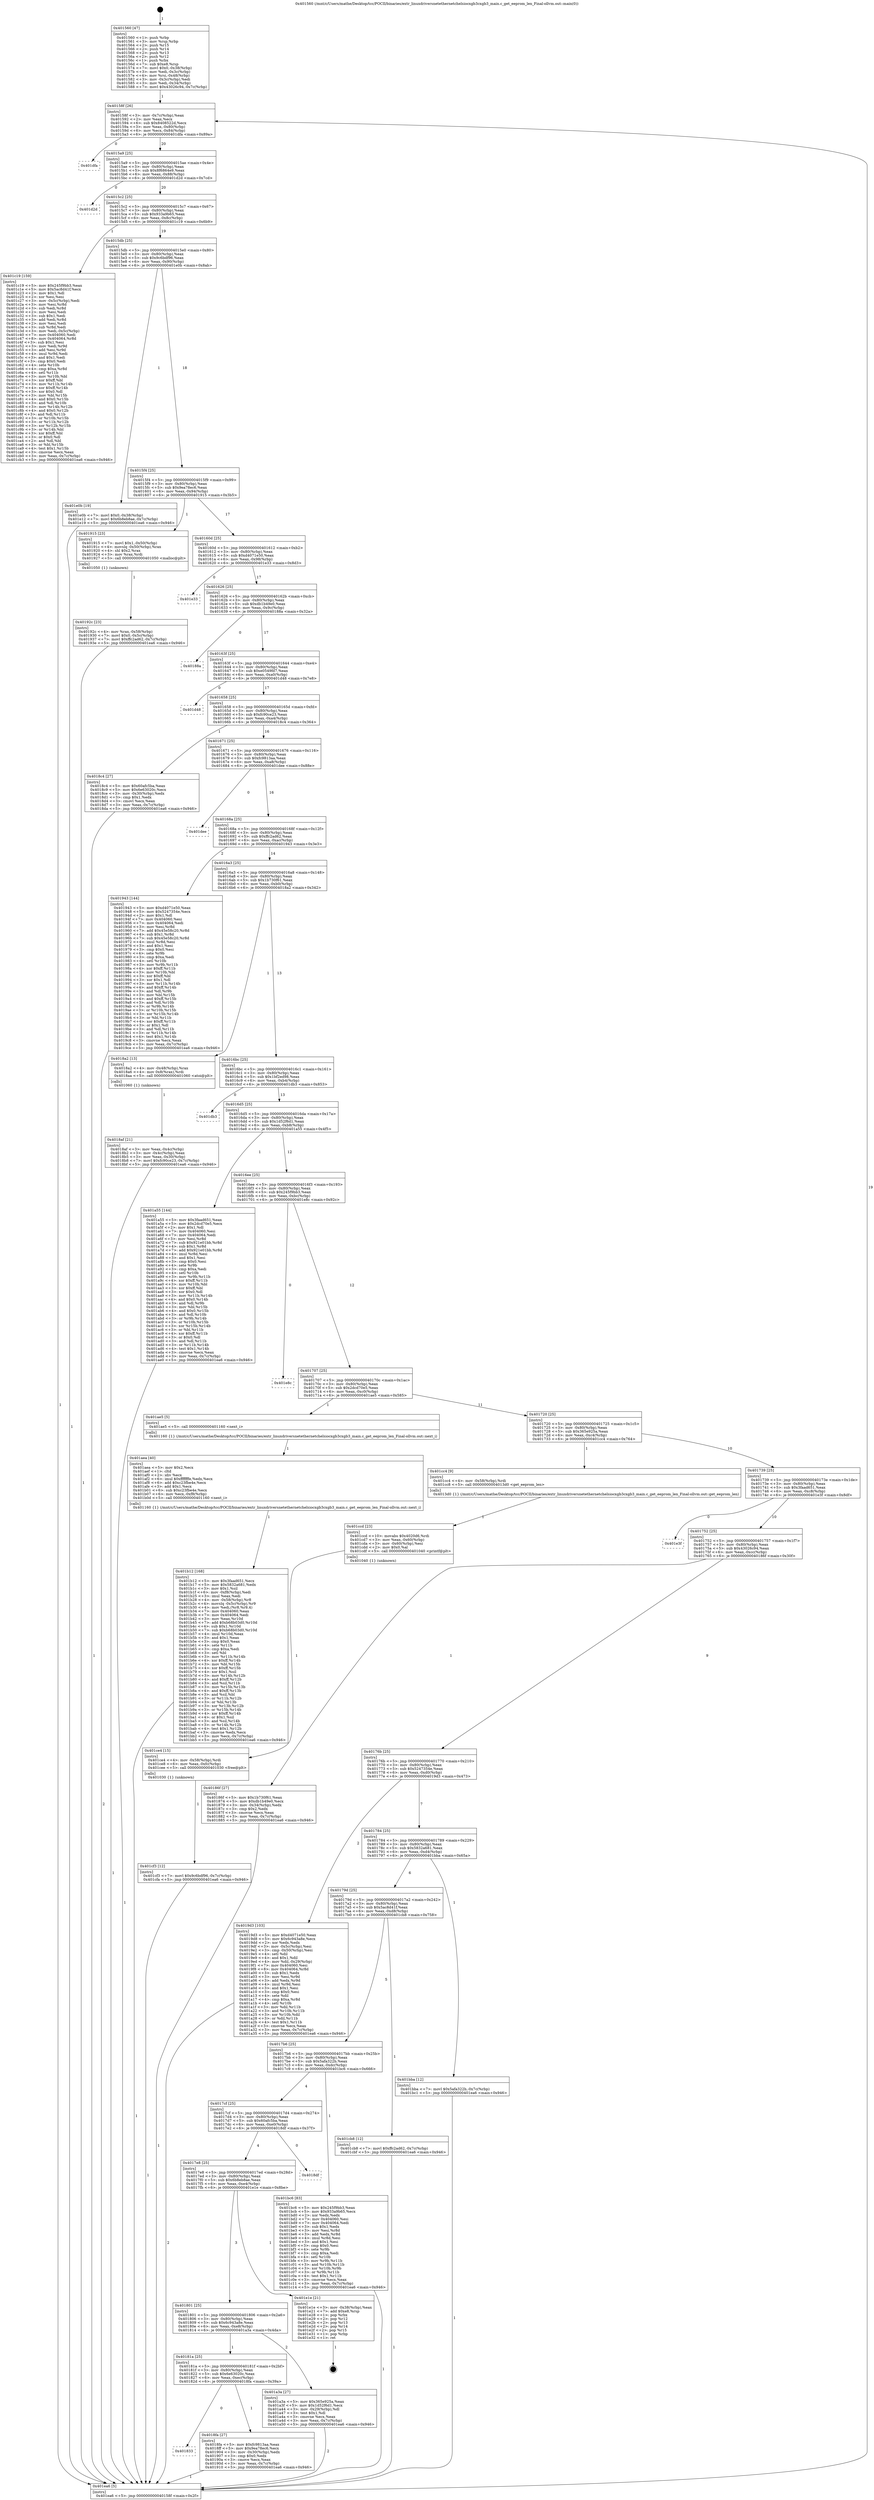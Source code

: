 digraph "0x401560" {
  label = "0x401560 (/mnt/c/Users/mathe/Desktop/tcc/POCII/binaries/extr_linuxdriversnetethernetchelsiocxgb3cxgb3_main.c_get_eeprom_len_Final-ollvm.out::main(0))"
  labelloc = "t"
  node[shape=record]

  Entry [label="",width=0.3,height=0.3,shape=circle,fillcolor=black,style=filled]
  "0x40158f" [label="{
     0x40158f [26]\l
     | [instrs]\l
     &nbsp;&nbsp;0x40158f \<+3\>: mov -0x7c(%rbp),%eax\l
     &nbsp;&nbsp;0x401592 \<+2\>: mov %eax,%ecx\l
     &nbsp;&nbsp;0x401594 \<+6\>: sub $0x8408522d,%ecx\l
     &nbsp;&nbsp;0x40159a \<+3\>: mov %eax,-0x80(%rbp)\l
     &nbsp;&nbsp;0x40159d \<+6\>: mov %ecx,-0x84(%rbp)\l
     &nbsp;&nbsp;0x4015a3 \<+6\>: je 0000000000401dfa \<main+0x89a\>\l
  }"]
  "0x401dfa" [label="{
     0x401dfa\l
  }", style=dashed]
  "0x4015a9" [label="{
     0x4015a9 [25]\l
     | [instrs]\l
     &nbsp;&nbsp;0x4015a9 \<+5\>: jmp 00000000004015ae \<main+0x4e\>\l
     &nbsp;&nbsp;0x4015ae \<+3\>: mov -0x80(%rbp),%eax\l
     &nbsp;&nbsp;0x4015b1 \<+5\>: sub $0x8f6864e9,%eax\l
     &nbsp;&nbsp;0x4015b6 \<+6\>: mov %eax,-0x88(%rbp)\l
     &nbsp;&nbsp;0x4015bc \<+6\>: je 0000000000401d2d \<main+0x7cd\>\l
  }"]
  Exit [label="",width=0.3,height=0.3,shape=circle,fillcolor=black,style=filled,peripheries=2]
  "0x401d2d" [label="{
     0x401d2d\l
  }", style=dashed]
  "0x4015c2" [label="{
     0x4015c2 [25]\l
     | [instrs]\l
     &nbsp;&nbsp;0x4015c2 \<+5\>: jmp 00000000004015c7 \<main+0x67\>\l
     &nbsp;&nbsp;0x4015c7 \<+3\>: mov -0x80(%rbp),%eax\l
     &nbsp;&nbsp;0x4015ca \<+5\>: sub $0x933a9b65,%eax\l
     &nbsp;&nbsp;0x4015cf \<+6\>: mov %eax,-0x8c(%rbp)\l
     &nbsp;&nbsp;0x4015d5 \<+6\>: je 0000000000401c19 \<main+0x6b9\>\l
  }"]
  "0x401cf3" [label="{
     0x401cf3 [12]\l
     | [instrs]\l
     &nbsp;&nbsp;0x401cf3 \<+7\>: movl $0x9c6bdf96,-0x7c(%rbp)\l
     &nbsp;&nbsp;0x401cfa \<+5\>: jmp 0000000000401ea6 \<main+0x946\>\l
  }"]
  "0x401c19" [label="{
     0x401c19 [159]\l
     | [instrs]\l
     &nbsp;&nbsp;0x401c19 \<+5\>: mov $0x245f9bb3,%eax\l
     &nbsp;&nbsp;0x401c1e \<+5\>: mov $0x5ac8d41f,%ecx\l
     &nbsp;&nbsp;0x401c23 \<+2\>: mov $0x1,%dl\l
     &nbsp;&nbsp;0x401c25 \<+2\>: xor %esi,%esi\l
     &nbsp;&nbsp;0x401c27 \<+3\>: mov -0x5c(%rbp),%edi\l
     &nbsp;&nbsp;0x401c2a \<+3\>: mov %esi,%r8d\l
     &nbsp;&nbsp;0x401c2d \<+3\>: sub %edi,%r8d\l
     &nbsp;&nbsp;0x401c30 \<+2\>: mov %esi,%edi\l
     &nbsp;&nbsp;0x401c32 \<+3\>: sub $0x1,%edi\l
     &nbsp;&nbsp;0x401c35 \<+3\>: add %edi,%r8d\l
     &nbsp;&nbsp;0x401c38 \<+2\>: mov %esi,%edi\l
     &nbsp;&nbsp;0x401c3a \<+3\>: sub %r8d,%edi\l
     &nbsp;&nbsp;0x401c3d \<+3\>: mov %edi,-0x5c(%rbp)\l
     &nbsp;&nbsp;0x401c40 \<+7\>: mov 0x404060,%edi\l
     &nbsp;&nbsp;0x401c47 \<+8\>: mov 0x404064,%r8d\l
     &nbsp;&nbsp;0x401c4f \<+3\>: sub $0x1,%esi\l
     &nbsp;&nbsp;0x401c52 \<+3\>: mov %edi,%r9d\l
     &nbsp;&nbsp;0x401c55 \<+3\>: add %esi,%r9d\l
     &nbsp;&nbsp;0x401c58 \<+4\>: imul %r9d,%edi\l
     &nbsp;&nbsp;0x401c5c \<+3\>: and $0x1,%edi\l
     &nbsp;&nbsp;0x401c5f \<+3\>: cmp $0x0,%edi\l
     &nbsp;&nbsp;0x401c62 \<+4\>: sete %r10b\l
     &nbsp;&nbsp;0x401c66 \<+4\>: cmp $0xa,%r8d\l
     &nbsp;&nbsp;0x401c6a \<+4\>: setl %r11b\l
     &nbsp;&nbsp;0x401c6e \<+3\>: mov %r10b,%bl\l
     &nbsp;&nbsp;0x401c71 \<+3\>: xor $0xff,%bl\l
     &nbsp;&nbsp;0x401c74 \<+3\>: mov %r11b,%r14b\l
     &nbsp;&nbsp;0x401c77 \<+4\>: xor $0xff,%r14b\l
     &nbsp;&nbsp;0x401c7b \<+3\>: xor $0x0,%dl\l
     &nbsp;&nbsp;0x401c7e \<+3\>: mov %bl,%r15b\l
     &nbsp;&nbsp;0x401c81 \<+4\>: and $0x0,%r15b\l
     &nbsp;&nbsp;0x401c85 \<+3\>: and %dl,%r10b\l
     &nbsp;&nbsp;0x401c88 \<+3\>: mov %r14b,%r12b\l
     &nbsp;&nbsp;0x401c8b \<+4\>: and $0x0,%r12b\l
     &nbsp;&nbsp;0x401c8f \<+3\>: and %dl,%r11b\l
     &nbsp;&nbsp;0x401c92 \<+3\>: or %r10b,%r15b\l
     &nbsp;&nbsp;0x401c95 \<+3\>: or %r11b,%r12b\l
     &nbsp;&nbsp;0x401c98 \<+3\>: xor %r12b,%r15b\l
     &nbsp;&nbsp;0x401c9b \<+3\>: or %r14b,%bl\l
     &nbsp;&nbsp;0x401c9e \<+3\>: xor $0xff,%bl\l
     &nbsp;&nbsp;0x401ca1 \<+3\>: or $0x0,%dl\l
     &nbsp;&nbsp;0x401ca4 \<+2\>: and %dl,%bl\l
     &nbsp;&nbsp;0x401ca6 \<+3\>: or %bl,%r15b\l
     &nbsp;&nbsp;0x401ca9 \<+4\>: test $0x1,%r15b\l
     &nbsp;&nbsp;0x401cad \<+3\>: cmovne %ecx,%eax\l
     &nbsp;&nbsp;0x401cb0 \<+3\>: mov %eax,-0x7c(%rbp)\l
     &nbsp;&nbsp;0x401cb3 \<+5\>: jmp 0000000000401ea6 \<main+0x946\>\l
  }"]
  "0x4015db" [label="{
     0x4015db [25]\l
     | [instrs]\l
     &nbsp;&nbsp;0x4015db \<+5\>: jmp 00000000004015e0 \<main+0x80\>\l
     &nbsp;&nbsp;0x4015e0 \<+3\>: mov -0x80(%rbp),%eax\l
     &nbsp;&nbsp;0x4015e3 \<+5\>: sub $0x9c6bdf96,%eax\l
     &nbsp;&nbsp;0x4015e8 \<+6\>: mov %eax,-0x90(%rbp)\l
     &nbsp;&nbsp;0x4015ee \<+6\>: je 0000000000401e0b \<main+0x8ab\>\l
  }"]
  "0x401ce4" [label="{
     0x401ce4 [15]\l
     | [instrs]\l
     &nbsp;&nbsp;0x401ce4 \<+4\>: mov -0x58(%rbp),%rdi\l
     &nbsp;&nbsp;0x401ce8 \<+6\>: mov %eax,-0xfc(%rbp)\l
     &nbsp;&nbsp;0x401cee \<+5\>: call 0000000000401030 \<free@plt\>\l
     | [calls]\l
     &nbsp;&nbsp;0x401030 \{1\} (unknown)\l
  }"]
  "0x401e0b" [label="{
     0x401e0b [19]\l
     | [instrs]\l
     &nbsp;&nbsp;0x401e0b \<+7\>: movl $0x0,-0x38(%rbp)\l
     &nbsp;&nbsp;0x401e12 \<+7\>: movl $0x6b8eb8ae,-0x7c(%rbp)\l
     &nbsp;&nbsp;0x401e19 \<+5\>: jmp 0000000000401ea6 \<main+0x946\>\l
  }"]
  "0x4015f4" [label="{
     0x4015f4 [25]\l
     | [instrs]\l
     &nbsp;&nbsp;0x4015f4 \<+5\>: jmp 00000000004015f9 \<main+0x99\>\l
     &nbsp;&nbsp;0x4015f9 \<+3\>: mov -0x80(%rbp),%eax\l
     &nbsp;&nbsp;0x4015fc \<+5\>: sub $0x9ea78ec6,%eax\l
     &nbsp;&nbsp;0x401601 \<+6\>: mov %eax,-0x94(%rbp)\l
     &nbsp;&nbsp;0x401607 \<+6\>: je 0000000000401915 \<main+0x3b5\>\l
  }"]
  "0x401ccd" [label="{
     0x401ccd [23]\l
     | [instrs]\l
     &nbsp;&nbsp;0x401ccd \<+10\>: movabs $0x4020d6,%rdi\l
     &nbsp;&nbsp;0x401cd7 \<+3\>: mov %eax,-0x60(%rbp)\l
     &nbsp;&nbsp;0x401cda \<+3\>: mov -0x60(%rbp),%esi\l
     &nbsp;&nbsp;0x401cdd \<+2\>: mov $0x0,%al\l
     &nbsp;&nbsp;0x401cdf \<+5\>: call 0000000000401040 \<printf@plt\>\l
     | [calls]\l
     &nbsp;&nbsp;0x401040 \{1\} (unknown)\l
  }"]
  "0x401915" [label="{
     0x401915 [23]\l
     | [instrs]\l
     &nbsp;&nbsp;0x401915 \<+7\>: movl $0x1,-0x50(%rbp)\l
     &nbsp;&nbsp;0x40191c \<+4\>: movslq -0x50(%rbp),%rax\l
     &nbsp;&nbsp;0x401920 \<+4\>: shl $0x2,%rax\l
     &nbsp;&nbsp;0x401924 \<+3\>: mov %rax,%rdi\l
     &nbsp;&nbsp;0x401927 \<+5\>: call 0000000000401050 \<malloc@plt\>\l
     | [calls]\l
     &nbsp;&nbsp;0x401050 \{1\} (unknown)\l
  }"]
  "0x40160d" [label="{
     0x40160d [25]\l
     | [instrs]\l
     &nbsp;&nbsp;0x40160d \<+5\>: jmp 0000000000401612 \<main+0xb2\>\l
     &nbsp;&nbsp;0x401612 \<+3\>: mov -0x80(%rbp),%eax\l
     &nbsp;&nbsp;0x401615 \<+5\>: sub $0xd4071e50,%eax\l
     &nbsp;&nbsp;0x40161a \<+6\>: mov %eax,-0x98(%rbp)\l
     &nbsp;&nbsp;0x401620 \<+6\>: je 0000000000401e33 \<main+0x8d3\>\l
  }"]
  "0x401b12" [label="{
     0x401b12 [168]\l
     | [instrs]\l
     &nbsp;&nbsp;0x401b12 \<+5\>: mov $0x3faad651,%ecx\l
     &nbsp;&nbsp;0x401b17 \<+5\>: mov $0x5832a681,%edx\l
     &nbsp;&nbsp;0x401b1c \<+3\>: mov $0x1,%sil\l
     &nbsp;&nbsp;0x401b1f \<+6\>: mov -0xf8(%rbp),%edi\l
     &nbsp;&nbsp;0x401b25 \<+3\>: imul %eax,%edi\l
     &nbsp;&nbsp;0x401b28 \<+4\>: mov -0x58(%rbp),%r8\l
     &nbsp;&nbsp;0x401b2c \<+4\>: movslq -0x5c(%rbp),%r9\l
     &nbsp;&nbsp;0x401b30 \<+4\>: mov %edi,(%r8,%r9,4)\l
     &nbsp;&nbsp;0x401b34 \<+7\>: mov 0x404060,%eax\l
     &nbsp;&nbsp;0x401b3b \<+7\>: mov 0x404064,%edi\l
     &nbsp;&nbsp;0x401b42 \<+3\>: mov %eax,%r10d\l
     &nbsp;&nbsp;0x401b45 \<+7\>: add $0xb68b03d0,%r10d\l
     &nbsp;&nbsp;0x401b4c \<+4\>: sub $0x1,%r10d\l
     &nbsp;&nbsp;0x401b50 \<+7\>: sub $0xb68b03d0,%r10d\l
     &nbsp;&nbsp;0x401b57 \<+4\>: imul %r10d,%eax\l
     &nbsp;&nbsp;0x401b5b \<+3\>: and $0x1,%eax\l
     &nbsp;&nbsp;0x401b5e \<+3\>: cmp $0x0,%eax\l
     &nbsp;&nbsp;0x401b61 \<+4\>: sete %r11b\l
     &nbsp;&nbsp;0x401b65 \<+3\>: cmp $0xa,%edi\l
     &nbsp;&nbsp;0x401b68 \<+3\>: setl %bl\l
     &nbsp;&nbsp;0x401b6b \<+3\>: mov %r11b,%r14b\l
     &nbsp;&nbsp;0x401b6e \<+4\>: xor $0xff,%r14b\l
     &nbsp;&nbsp;0x401b72 \<+3\>: mov %bl,%r15b\l
     &nbsp;&nbsp;0x401b75 \<+4\>: xor $0xff,%r15b\l
     &nbsp;&nbsp;0x401b79 \<+4\>: xor $0x1,%sil\l
     &nbsp;&nbsp;0x401b7d \<+3\>: mov %r14b,%r12b\l
     &nbsp;&nbsp;0x401b80 \<+4\>: and $0xff,%r12b\l
     &nbsp;&nbsp;0x401b84 \<+3\>: and %sil,%r11b\l
     &nbsp;&nbsp;0x401b87 \<+3\>: mov %r15b,%r13b\l
     &nbsp;&nbsp;0x401b8a \<+4\>: and $0xff,%r13b\l
     &nbsp;&nbsp;0x401b8e \<+3\>: and %sil,%bl\l
     &nbsp;&nbsp;0x401b91 \<+3\>: or %r11b,%r12b\l
     &nbsp;&nbsp;0x401b94 \<+3\>: or %bl,%r13b\l
     &nbsp;&nbsp;0x401b97 \<+3\>: xor %r13b,%r12b\l
     &nbsp;&nbsp;0x401b9a \<+3\>: or %r15b,%r14b\l
     &nbsp;&nbsp;0x401b9d \<+4\>: xor $0xff,%r14b\l
     &nbsp;&nbsp;0x401ba1 \<+4\>: or $0x1,%sil\l
     &nbsp;&nbsp;0x401ba5 \<+3\>: and %sil,%r14b\l
     &nbsp;&nbsp;0x401ba8 \<+3\>: or %r14b,%r12b\l
     &nbsp;&nbsp;0x401bab \<+4\>: test $0x1,%r12b\l
     &nbsp;&nbsp;0x401baf \<+3\>: cmovne %edx,%ecx\l
     &nbsp;&nbsp;0x401bb2 \<+3\>: mov %ecx,-0x7c(%rbp)\l
     &nbsp;&nbsp;0x401bb5 \<+5\>: jmp 0000000000401ea6 \<main+0x946\>\l
  }"]
  "0x401e33" [label="{
     0x401e33\l
  }", style=dashed]
  "0x401626" [label="{
     0x401626 [25]\l
     | [instrs]\l
     &nbsp;&nbsp;0x401626 \<+5\>: jmp 000000000040162b \<main+0xcb\>\l
     &nbsp;&nbsp;0x40162b \<+3\>: mov -0x80(%rbp),%eax\l
     &nbsp;&nbsp;0x40162e \<+5\>: sub $0xdb1b49e0,%eax\l
     &nbsp;&nbsp;0x401633 \<+6\>: mov %eax,-0x9c(%rbp)\l
     &nbsp;&nbsp;0x401639 \<+6\>: je 000000000040188a \<main+0x32a\>\l
  }"]
  "0x401aea" [label="{
     0x401aea [40]\l
     | [instrs]\l
     &nbsp;&nbsp;0x401aea \<+5\>: mov $0x2,%ecx\l
     &nbsp;&nbsp;0x401aef \<+1\>: cltd\l
     &nbsp;&nbsp;0x401af0 \<+2\>: idiv %ecx\l
     &nbsp;&nbsp;0x401af2 \<+6\>: imul $0xfffffffe,%edx,%ecx\l
     &nbsp;&nbsp;0x401af8 \<+6\>: add $0xc23fbe4e,%ecx\l
     &nbsp;&nbsp;0x401afe \<+3\>: add $0x1,%ecx\l
     &nbsp;&nbsp;0x401b01 \<+6\>: sub $0xc23fbe4e,%ecx\l
     &nbsp;&nbsp;0x401b07 \<+6\>: mov %ecx,-0xf8(%rbp)\l
     &nbsp;&nbsp;0x401b0d \<+5\>: call 0000000000401160 \<next_i\>\l
     | [calls]\l
     &nbsp;&nbsp;0x401160 \{1\} (/mnt/c/Users/mathe/Desktop/tcc/POCII/binaries/extr_linuxdriversnetethernetchelsiocxgb3cxgb3_main.c_get_eeprom_len_Final-ollvm.out::next_i)\l
  }"]
  "0x40188a" [label="{
     0x40188a\l
  }", style=dashed]
  "0x40163f" [label="{
     0x40163f [25]\l
     | [instrs]\l
     &nbsp;&nbsp;0x40163f \<+5\>: jmp 0000000000401644 \<main+0xe4\>\l
     &nbsp;&nbsp;0x401644 \<+3\>: mov -0x80(%rbp),%eax\l
     &nbsp;&nbsp;0x401647 \<+5\>: sub $0xe0549fd7,%eax\l
     &nbsp;&nbsp;0x40164c \<+6\>: mov %eax,-0xa0(%rbp)\l
     &nbsp;&nbsp;0x401652 \<+6\>: je 0000000000401d48 \<main+0x7e8\>\l
  }"]
  "0x40192c" [label="{
     0x40192c [23]\l
     | [instrs]\l
     &nbsp;&nbsp;0x40192c \<+4\>: mov %rax,-0x58(%rbp)\l
     &nbsp;&nbsp;0x401930 \<+7\>: movl $0x0,-0x5c(%rbp)\l
     &nbsp;&nbsp;0x401937 \<+7\>: movl $0xffc2ad62,-0x7c(%rbp)\l
     &nbsp;&nbsp;0x40193e \<+5\>: jmp 0000000000401ea6 \<main+0x946\>\l
  }"]
  "0x401d48" [label="{
     0x401d48\l
  }", style=dashed]
  "0x401658" [label="{
     0x401658 [25]\l
     | [instrs]\l
     &nbsp;&nbsp;0x401658 \<+5\>: jmp 000000000040165d \<main+0xfd\>\l
     &nbsp;&nbsp;0x40165d \<+3\>: mov -0x80(%rbp),%eax\l
     &nbsp;&nbsp;0x401660 \<+5\>: sub $0xfc90ce23,%eax\l
     &nbsp;&nbsp;0x401665 \<+6\>: mov %eax,-0xa4(%rbp)\l
     &nbsp;&nbsp;0x40166b \<+6\>: je 00000000004018c4 \<main+0x364\>\l
  }"]
  "0x401833" [label="{
     0x401833\l
  }", style=dashed]
  "0x4018c4" [label="{
     0x4018c4 [27]\l
     | [instrs]\l
     &nbsp;&nbsp;0x4018c4 \<+5\>: mov $0x60afc5ba,%eax\l
     &nbsp;&nbsp;0x4018c9 \<+5\>: mov $0x6e63020c,%ecx\l
     &nbsp;&nbsp;0x4018ce \<+3\>: mov -0x30(%rbp),%edx\l
     &nbsp;&nbsp;0x4018d1 \<+3\>: cmp $0x1,%edx\l
     &nbsp;&nbsp;0x4018d4 \<+3\>: cmovl %ecx,%eax\l
     &nbsp;&nbsp;0x4018d7 \<+3\>: mov %eax,-0x7c(%rbp)\l
     &nbsp;&nbsp;0x4018da \<+5\>: jmp 0000000000401ea6 \<main+0x946\>\l
  }"]
  "0x401671" [label="{
     0x401671 [25]\l
     | [instrs]\l
     &nbsp;&nbsp;0x401671 \<+5\>: jmp 0000000000401676 \<main+0x116\>\l
     &nbsp;&nbsp;0x401676 \<+3\>: mov -0x80(%rbp),%eax\l
     &nbsp;&nbsp;0x401679 \<+5\>: sub $0xfc9813aa,%eax\l
     &nbsp;&nbsp;0x40167e \<+6\>: mov %eax,-0xa8(%rbp)\l
     &nbsp;&nbsp;0x401684 \<+6\>: je 0000000000401dee \<main+0x88e\>\l
  }"]
  "0x4018fa" [label="{
     0x4018fa [27]\l
     | [instrs]\l
     &nbsp;&nbsp;0x4018fa \<+5\>: mov $0xfc9813aa,%eax\l
     &nbsp;&nbsp;0x4018ff \<+5\>: mov $0x9ea78ec6,%ecx\l
     &nbsp;&nbsp;0x401904 \<+3\>: mov -0x30(%rbp),%edx\l
     &nbsp;&nbsp;0x401907 \<+3\>: cmp $0x0,%edx\l
     &nbsp;&nbsp;0x40190a \<+3\>: cmove %ecx,%eax\l
     &nbsp;&nbsp;0x40190d \<+3\>: mov %eax,-0x7c(%rbp)\l
     &nbsp;&nbsp;0x401910 \<+5\>: jmp 0000000000401ea6 \<main+0x946\>\l
  }"]
  "0x401dee" [label="{
     0x401dee\l
  }", style=dashed]
  "0x40168a" [label="{
     0x40168a [25]\l
     | [instrs]\l
     &nbsp;&nbsp;0x40168a \<+5\>: jmp 000000000040168f \<main+0x12f\>\l
     &nbsp;&nbsp;0x40168f \<+3\>: mov -0x80(%rbp),%eax\l
     &nbsp;&nbsp;0x401692 \<+5\>: sub $0xffc2ad62,%eax\l
     &nbsp;&nbsp;0x401697 \<+6\>: mov %eax,-0xac(%rbp)\l
     &nbsp;&nbsp;0x40169d \<+6\>: je 0000000000401943 \<main+0x3e3\>\l
  }"]
  "0x40181a" [label="{
     0x40181a [25]\l
     | [instrs]\l
     &nbsp;&nbsp;0x40181a \<+5\>: jmp 000000000040181f \<main+0x2bf\>\l
     &nbsp;&nbsp;0x40181f \<+3\>: mov -0x80(%rbp),%eax\l
     &nbsp;&nbsp;0x401822 \<+5\>: sub $0x6e63020c,%eax\l
     &nbsp;&nbsp;0x401827 \<+6\>: mov %eax,-0xec(%rbp)\l
     &nbsp;&nbsp;0x40182d \<+6\>: je 00000000004018fa \<main+0x39a\>\l
  }"]
  "0x401943" [label="{
     0x401943 [144]\l
     | [instrs]\l
     &nbsp;&nbsp;0x401943 \<+5\>: mov $0xd4071e50,%eax\l
     &nbsp;&nbsp;0x401948 \<+5\>: mov $0x5247354e,%ecx\l
     &nbsp;&nbsp;0x40194d \<+2\>: mov $0x1,%dl\l
     &nbsp;&nbsp;0x40194f \<+7\>: mov 0x404060,%esi\l
     &nbsp;&nbsp;0x401956 \<+7\>: mov 0x404064,%edi\l
     &nbsp;&nbsp;0x40195d \<+3\>: mov %esi,%r8d\l
     &nbsp;&nbsp;0x401960 \<+7\>: add $0x45e58c20,%r8d\l
     &nbsp;&nbsp;0x401967 \<+4\>: sub $0x1,%r8d\l
     &nbsp;&nbsp;0x40196b \<+7\>: sub $0x45e58c20,%r8d\l
     &nbsp;&nbsp;0x401972 \<+4\>: imul %r8d,%esi\l
     &nbsp;&nbsp;0x401976 \<+3\>: and $0x1,%esi\l
     &nbsp;&nbsp;0x401979 \<+3\>: cmp $0x0,%esi\l
     &nbsp;&nbsp;0x40197c \<+4\>: sete %r9b\l
     &nbsp;&nbsp;0x401980 \<+3\>: cmp $0xa,%edi\l
     &nbsp;&nbsp;0x401983 \<+4\>: setl %r10b\l
     &nbsp;&nbsp;0x401987 \<+3\>: mov %r9b,%r11b\l
     &nbsp;&nbsp;0x40198a \<+4\>: xor $0xff,%r11b\l
     &nbsp;&nbsp;0x40198e \<+3\>: mov %r10b,%bl\l
     &nbsp;&nbsp;0x401991 \<+3\>: xor $0xff,%bl\l
     &nbsp;&nbsp;0x401994 \<+3\>: xor $0x1,%dl\l
     &nbsp;&nbsp;0x401997 \<+3\>: mov %r11b,%r14b\l
     &nbsp;&nbsp;0x40199a \<+4\>: and $0xff,%r14b\l
     &nbsp;&nbsp;0x40199e \<+3\>: and %dl,%r9b\l
     &nbsp;&nbsp;0x4019a1 \<+3\>: mov %bl,%r15b\l
     &nbsp;&nbsp;0x4019a4 \<+4\>: and $0xff,%r15b\l
     &nbsp;&nbsp;0x4019a8 \<+3\>: and %dl,%r10b\l
     &nbsp;&nbsp;0x4019ab \<+3\>: or %r9b,%r14b\l
     &nbsp;&nbsp;0x4019ae \<+3\>: or %r10b,%r15b\l
     &nbsp;&nbsp;0x4019b1 \<+3\>: xor %r15b,%r14b\l
     &nbsp;&nbsp;0x4019b4 \<+3\>: or %bl,%r11b\l
     &nbsp;&nbsp;0x4019b7 \<+4\>: xor $0xff,%r11b\l
     &nbsp;&nbsp;0x4019bb \<+3\>: or $0x1,%dl\l
     &nbsp;&nbsp;0x4019be \<+3\>: and %dl,%r11b\l
     &nbsp;&nbsp;0x4019c1 \<+3\>: or %r11b,%r14b\l
     &nbsp;&nbsp;0x4019c4 \<+4\>: test $0x1,%r14b\l
     &nbsp;&nbsp;0x4019c8 \<+3\>: cmovne %ecx,%eax\l
     &nbsp;&nbsp;0x4019cb \<+3\>: mov %eax,-0x7c(%rbp)\l
     &nbsp;&nbsp;0x4019ce \<+5\>: jmp 0000000000401ea6 \<main+0x946\>\l
  }"]
  "0x4016a3" [label="{
     0x4016a3 [25]\l
     | [instrs]\l
     &nbsp;&nbsp;0x4016a3 \<+5\>: jmp 00000000004016a8 \<main+0x148\>\l
     &nbsp;&nbsp;0x4016a8 \<+3\>: mov -0x80(%rbp),%eax\l
     &nbsp;&nbsp;0x4016ab \<+5\>: sub $0x1b730f61,%eax\l
     &nbsp;&nbsp;0x4016b0 \<+6\>: mov %eax,-0xb0(%rbp)\l
     &nbsp;&nbsp;0x4016b6 \<+6\>: je 00000000004018a2 \<main+0x342\>\l
  }"]
  "0x401a3a" [label="{
     0x401a3a [27]\l
     | [instrs]\l
     &nbsp;&nbsp;0x401a3a \<+5\>: mov $0x365e925a,%eax\l
     &nbsp;&nbsp;0x401a3f \<+5\>: mov $0x1d52f6d1,%ecx\l
     &nbsp;&nbsp;0x401a44 \<+3\>: mov -0x29(%rbp),%dl\l
     &nbsp;&nbsp;0x401a47 \<+3\>: test $0x1,%dl\l
     &nbsp;&nbsp;0x401a4a \<+3\>: cmovne %ecx,%eax\l
     &nbsp;&nbsp;0x401a4d \<+3\>: mov %eax,-0x7c(%rbp)\l
     &nbsp;&nbsp;0x401a50 \<+5\>: jmp 0000000000401ea6 \<main+0x946\>\l
  }"]
  "0x4018a2" [label="{
     0x4018a2 [13]\l
     | [instrs]\l
     &nbsp;&nbsp;0x4018a2 \<+4\>: mov -0x48(%rbp),%rax\l
     &nbsp;&nbsp;0x4018a6 \<+4\>: mov 0x8(%rax),%rdi\l
     &nbsp;&nbsp;0x4018aa \<+5\>: call 0000000000401060 \<atoi@plt\>\l
     | [calls]\l
     &nbsp;&nbsp;0x401060 \{1\} (unknown)\l
  }"]
  "0x4016bc" [label="{
     0x4016bc [25]\l
     | [instrs]\l
     &nbsp;&nbsp;0x4016bc \<+5\>: jmp 00000000004016c1 \<main+0x161\>\l
     &nbsp;&nbsp;0x4016c1 \<+3\>: mov -0x80(%rbp),%eax\l
     &nbsp;&nbsp;0x4016c4 \<+5\>: sub $0x1bf2ed98,%eax\l
     &nbsp;&nbsp;0x4016c9 \<+6\>: mov %eax,-0xb4(%rbp)\l
     &nbsp;&nbsp;0x4016cf \<+6\>: je 0000000000401db3 \<main+0x853\>\l
  }"]
  "0x401801" [label="{
     0x401801 [25]\l
     | [instrs]\l
     &nbsp;&nbsp;0x401801 \<+5\>: jmp 0000000000401806 \<main+0x2a6\>\l
     &nbsp;&nbsp;0x401806 \<+3\>: mov -0x80(%rbp),%eax\l
     &nbsp;&nbsp;0x401809 \<+5\>: sub $0x6c943a8e,%eax\l
     &nbsp;&nbsp;0x40180e \<+6\>: mov %eax,-0xe8(%rbp)\l
     &nbsp;&nbsp;0x401814 \<+6\>: je 0000000000401a3a \<main+0x4da\>\l
  }"]
  "0x401db3" [label="{
     0x401db3\l
  }", style=dashed]
  "0x4016d5" [label="{
     0x4016d5 [25]\l
     | [instrs]\l
     &nbsp;&nbsp;0x4016d5 \<+5\>: jmp 00000000004016da \<main+0x17a\>\l
     &nbsp;&nbsp;0x4016da \<+3\>: mov -0x80(%rbp),%eax\l
     &nbsp;&nbsp;0x4016dd \<+5\>: sub $0x1d52f6d1,%eax\l
     &nbsp;&nbsp;0x4016e2 \<+6\>: mov %eax,-0xb8(%rbp)\l
     &nbsp;&nbsp;0x4016e8 \<+6\>: je 0000000000401a55 \<main+0x4f5\>\l
  }"]
  "0x401e1e" [label="{
     0x401e1e [21]\l
     | [instrs]\l
     &nbsp;&nbsp;0x401e1e \<+3\>: mov -0x38(%rbp),%eax\l
     &nbsp;&nbsp;0x401e21 \<+7\>: add $0xe8,%rsp\l
     &nbsp;&nbsp;0x401e28 \<+1\>: pop %rbx\l
     &nbsp;&nbsp;0x401e29 \<+2\>: pop %r12\l
     &nbsp;&nbsp;0x401e2b \<+2\>: pop %r13\l
     &nbsp;&nbsp;0x401e2d \<+2\>: pop %r14\l
     &nbsp;&nbsp;0x401e2f \<+2\>: pop %r15\l
     &nbsp;&nbsp;0x401e31 \<+1\>: pop %rbp\l
     &nbsp;&nbsp;0x401e32 \<+1\>: ret\l
  }"]
  "0x401a55" [label="{
     0x401a55 [144]\l
     | [instrs]\l
     &nbsp;&nbsp;0x401a55 \<+5\>: mov $0x3faad651,%eax\l
     &nbsp;&nbsp;0x401a5a \<+5\>: mov $0x2dcd70e5,%ecx\l
     &nbsp;&nbsp;0x401a5f \<+2\>: mov $0x1,%dl\l
     &nbsp;&nbsp;0x401a61 \<+7\>: mov 0x404060,%esi\l
     &nbsp;&nbsp;0x401a68 \<+7\>: mov 0x404064,%edi\l
     &nbsp;&nbsp;0x401a6f \<+3\>: mov %esi,%r8d\l
     &nbsp;&nbsp;0x401a72 \<+7\>: sub $0x921e01bb,%r8d\l
     &nbsp;&nbsp;0x401a79 \<+4\>: sub $0x1,%r8d\l
     &nbsp;&nbsp;0x401a7d \<+7\>: add $0x921e01bb,%r8d\l
     &nbsp;&nbsp;0x401a84 \<+4\>: imul %r8d,%esi\l
     &nbsp;&nbsp;0x401a88 \<+3\>: and $0x1,%esi\l
     &nbsp;&nbsp;0x401a8b \<+3\>: cmp $0x0,%esi\l
     &nbsp;&nbsp;0x401a8e \<+4\>: sete %r9b\l
     &nbsp;&nbsp;0x401a92 \<+3\>: cmp $0xa,%edi\l
     &nbsp;&nbsp;0x401a95 \<+4\>: setl %r10b\l
     &nbsp;&nbsp;0x401a99 \<+3\>: mov %r9b,%r11b\l
     &nbsp;&nbsp;0x401a9c \<+4\>: xor $0xff,%r11b\l
     &nbsp;&nbsp;0x401aa0 \<+3\>: mov %r10b,%bl\l
     &nbsp;&nbsp;0x401aa3 \<+3\>: xor $0xff,%bl\l
     &nbsp;&nbsp;0x401aa6 \<+3\>: xor $0x0,%dl\l
     &nbsp;&nbsp;0x401aa9 \<+3\>: mov %r11b,%r14b\l
     &nbsp;&nbsp;0x401aac \<+4\>: and $0x0,%r14b\l
     &nbsp;&nbsp;0x401ab0 \<+3\>: and %dl,%r9b\l
     &nbsp;&nbsp;0x401ab3 \<+3\>: mov %bl,%r15b\l
     &nbsp;&nbsp;0x401ab6 \<+4\>: and $0x0,%r15b\l
     &nbsp;&nbsp;0x401aba \<+3\>: and %dl,%r10b\l
     &nbsp;&nbsp;0x401abd \<+3\>: or %r9b,%r14b\l
     &nbsp;&nbsp;0x401ac0 \<+3\>: or %r10b,%r15b\l
     &nbsp;&nbsp;0x401ac3 \<+3\>: xor %r15b,%r14b\l
     &nbsp;&nbsp;0x401ac6 \<+3\>: or %bl,%r11b\l
     &nbsp;&nbsp;0x401ac9 \<+4\>: xor $0xff,%r11b\l
     &nbsp;&nbsp;0x401acd \<+3\>: or $0x0,%dl\l
     &nbsp;&nbsp;0x401ad0 \<+3\>: and %dl,%r11b\l
     &nbsp;&nbsp;0x401ad3 \<+3\>: or %r11b,%r14b\l
     &nbsp;&nbsp;0x401ad6 \<+4\>: test $0x1,%r14b\l
     &nbsp;&nbsp;0x401ada \<+3\>: cmovne %ecx,%eax\l
     &nbsp;&nbsp;0x401add \<+3\>: mov %eax,-0x7c(%rbp)\l
     &nbsp;&nbsp;0x401ae0 \<+5\>: jmp 0000000000401ea6 \<main+0x946\>\l
  }"]
  "0x4016ee" [label="{
     0x4016ee [25]\l
     | [instrs]\l
     &nbsp;&nbsp;0x4016ee \<+5\>: jmp 00000000004016f3 \<main+0x193\>\l
     &nbsp;&nbsp;0x4016f3 \<+3\>: mov -0x80(%rbp),%eax\l
     &nbsp;&nbsp;0x4016f6 \<+5\>: sub $0x245f9bb3,%eax\l
     &nbsp;&nbsp;0x4016fb \<+6\>: mov %eax,-0xbc(%rbp)\l
     &nbsp;&nbsp;0x401701 \<+6\>: je 0000000000401e8c \<main+0x92c\>\l
  }"]
  "0x4017e8" [label="{
     0x4017e8 [25]\l
     | [instrs]\l
     &nbsp;&nbsp;0x4017e8 \<+5\>: jmp 00000000004017ed \<main+0x28d\>\l
     &nbsp;&nbsp;0x4017ed \<+3\>: mov -0x80(%rbp),%eax\l
     &nbsp;&nbsp;0x4017f0 \<+5\>: sub $0x6b8eb8ae,%eax\l
     &nbsp;&nbsp;0x4017f5 \<+6\>: mov %eax,-0xe4(%rbp)\l
     &nbsp;&nbsp;0x4017fb \<+6\>: je 0000000000401e1e \<main+0x8be\>\l
  }"]
  "0x401e8c" [label="{
     0x401e8c\l
  }", style=dashed]
  "0x401707" [label="{
     0x401707 [25]\l
     | [instrs]\l
     &nbsp;&nbsp;0x401707 \<+5\>: jmp 000000000040170c \<main+0x1ac\>\l
     &nbsp;&nbsp;0x40170c \<+3\>: mov -0x80(%rbp),%eax\l
     &nbsp;&nbsp;0x40170f \<+5\>: sub $0x2dcd70e5,%eax\l
     &nbsp;&nbsp;0x401714 \<+6\>: mov %eax,-0xc0(%rbp)\l
     &nbsp;&nbsp;0x40171a \<+6\>: je 0000000000401ae5 \<main+0x585\>\l
  }"]
  "0x4018df" [label="{
     0x4018df\l
  }", style=dashed]
  "0x401ae5" [label="{
     0x401ae5 [5]\l
     | [instrs]\l
     &nbsp;&nbsp;0x401ae5 \<+5\>: call 0000000000401160 \<next_i\>\l
     | [calls]\l
     &nbsp;&nbsp;0x401160 \{1\} (/mnt/c/Users/mathe/Desktop/tcc/POCII/binaries/extr_linuxdriversnetethernetchelsiocxgb3cxgb3_main.c_get_eeprom_len_Final-ollvm.out::next_i)\l
  }"]
  "0x401720" [label="{
     0x401720 [25]\l
     | [instrs]\l
     &nbsp;&nbsp;0x401720 \<+5\>: jmp 0000000000401725 \<main+0x1c5\>\l
     &nbsp;&nbsp;0x401725 \<+3\>: mov -0x80(%rbp),%eax\l
     &nbsp;&nbsp;0x401728 \<+5\>: sub $0x365e925a,%eax\l
     &nbsp;&nbsp;0x40172d \<+6\>: mov %eax,-0xc4(%rbp)\l
     &nbsp;&nbsp;0x401733 \<+6\>: je 0000000000401cc4 \<main+0x764\>\l
  }"]
  "0x4017cf" [label="{
     0x4017cf [25]\l
     | [instrs]\l
     &nbsp;&nbsp;0x4017cf \<+5\>: jmp 00000000004017d4 \<main+0x274\>\l
     &nbsp;&nbsp;0x4017d4 \<+3\>: mov -0x80(%rbp),%eax\l
     &nbsp;&nbsp;0x4017d7 \<+5\>: sub $0x60afc5ba,%eax\l
     &nbsp;&nbsp;0x4017dc \<+6\>: mov %eax,-0xe0(%rbp)\l
     &nbsp;&nbsp;0x4017e2 \<+6\>: je 00000000004018df \<main+0x37f\>\l
  }"]
  "0x401cc4" [label="{
     0x401cc4 [9]\l
     | [instrs]\l
     &nbsp;&nbsp;0x401cc4 \<+4\>: mov -0x58(%rbp),%rdi\l
     &nbsp;&nbsp;0x401cc8 \<+5\>: call 00000000004013d0 \<get_eeprom_len\>\l
     | [calls]\l
     &nbsp;&nbsp;0x4013d0 \{1\} (/mnt/c/Users/mathe/Desktop/tcc/POCII/binaries/extr_linuxdriversnetethernetchelsiocxgb3cxgb3_main.c_get_eeprom_len_Final-ollvm.out::get_eeprom_len)\l
  }"]
  "0x401739" [label="{
     0x401739 [25]\l
     | [instrs]\l
     &nbsp;&nbsp;0x401739 \<+5\>: jmp 000000000040173e \<main+0x1de\>\l
     &nbsp;&nbsp;0x40173e \<+3\>: mov -0x80(%rbp),%eax\l
     &nbsp;&nbsp;0x401741 \<+5\>: sub $0x3faad651,%eax\l
     &nbsp;&nbsp;0x401746 \<+6\>: mov %eax,-0xc8(%rbp)\l
     &nbsp;&nbsp;0x40174c \<+6\>: je 0000000000401e3f \<main+0x8df\>\l
  }"]
  "0x401bc6" [label="{
     0x401bc6 [83]\l
     | [instrs]\l
     &nbsp;&nbsp;0x401bc6 \<+5\>: mov $0x245f9bb3,%eax\l
     &nbsp;&nbsp;0x401bcb \<+5\>: mov $0x933a9b65,%ecx\l
     &nbsp;&nbsp;0x401bd0 \<+2\>: xor %edx,%edx\l
     &nbsp;&nbsp;0x401bd2 \<+7\>: mov 0x404060,%esi\l
     &nbsp;&nbsp;0x401bd9 \<+7\>: mov 0x404064,%edi\l
     &nbsp;&nbsp;0x401be0 \<+3\>: sub $0x1,%edx\l
     &nbsp;&nbsp;0x401be3 \<+3\>: mov %esi,%r8d\l
     &nbsp;&nbsp;0x401be6 \<+3\>: add %edx,%r8d\l
     &nbsp;&nbsp;0x401be9 \<+4\>: imul %r8d,%esi\l
     &nbsp;&nbsp;0x401bed \<+3\>: and $0x1,%esi\l
     &nbsp;&nbsp;0x401bf0 \<+3\>: cmp $0x0,%esi\l
     &nbsp;&nbsp;0x401bf3 \<+4\>: sete %r9b\l
     &nbsp;&nbsp;0x401bf7 \<+3\>: cmp $0xa,%edi\l
     &nbsp;&nbsp;0x401bfa \<+4\>: setl %r10b\l
     &nbsp;&nbsp;0x401bfe \<+3\>: mov %r9b,%r11b\l
     &nbsp;&nbsp;0x401c01 \<+3\>: and %r10b,%r11b\l
     &nbsp;&nbsp;0x401c04 \<+3\>: xor %r10b,%r9b\l
     &nbsp;&nbsp;0x401c07 \<+3\>: or %r9b,%r11b\l
     &nbsp;&nbsp;0x401c0a \<+4\>: test $0x1,%r11b\l
     &nbsp;&nbsp;0x401c0e \<+3\>: cmovne %ecx,%eax\l
     &nbsp;&nbsp;0x401c11 \<+3\>: mov %eax,-0x7c(%rbp)\l
     &nbsp;&nbsp;0x401c14 \<+5\>: jmp 0000000000401ea6 \<main+0x946\>\l
  }"]
  "0x401e3f" [label="{
     0x401e3f\l
  }", style=dashed]
  "0x401752" [label="{
     0x401752 [25]\l
     | [instrs]\l
     &nbsp;&nbsp;0x401752 \<+5\>: jmp 0000000000401757 \<main+0x1f7\>\l
     &nbsp;&nbsp;0x401757 \<+3\>: mov -0x80(%rbp),%eax\l
     &nbsp;&nbsp;0x40175a \<+5\>: sub $0x43026c94,%eax\l
     &nbsp;&nbsp;0x40175f \<+6\>: mov %eax,-0xcc(%rbp)\l
     &nbsp;&nbsp;0x401765 \<+6\>: je 000000000040186f \<main+0x30f\>\l
  }"]
  "0x4017b6" [label="{
     0x4017b6 [25]\l
     | [instrs]\l
     &nbsp;&nbsp;0x4017b6 \<+5\>: jmp 00000000004017bb \<main+0x25b\>\l
     &nbsp;&nbsp;0x4017bb \<+3\>: mov -0x80(%rbp),%eax\l
     &nbsp;&nbsp;0x4017be \<+5\>: sub $0x5afa322b,%eax\l
     &nbsp;&nbsp;0x4017c3 \<+6\>: mov %eax,-0xdc(%rbp)\l
     &nbsp;&nbsp;0x4017c9 \<+6\>: je 0000000000401bc6 \<main+0x666\>\l
  }"]
  "0x40186f" [label="{
     0x40186f [27]\l
     | [instrs]\l
     &nbsp;&nbsp;0x40186f \<+5\>: mov $0x1b730f61,%eax\l
     &nbsp;&nbsp;0x401874 \<+5\>: mov $0xdb1b49e0,%ecx\l
     &nbsp;&nbsp;0x401879 \<+3\>: mov -0x34(%rbp),%edx\l
     &nbsp;&nbsp;0x40187c \<+3\>: cmp $0x2,%edx\l
     &nbsp;&nbsp;0x40187f \<+3\>: cmovne %ecx,%eax\l
     &nbsp;&nbsp;0x401882 \<+3\>: mov %eax,-0x7c(%rbp)\l
     &nbsp;&nbsp;0x401885 \<+5\>: jmp 0000000000401ea6 \<main+0x946\>\l
  }"]
  "0x40176b" [label="{
     0x40176b [25]\l
     | [instrs]\l
     &nbsp;&nbsp;0x40176b \<+5\>: jmp 0000000000401770 \<main+0x210\>\l
     &nbsp;&nbsp;0x401770 \<+3\>: mov -0x80(%rbp),%eax\l
     &nbsp;&nbsp;0x401773 \<+5\>: sub $0x5247354e,%eax\l
     &nbsp;&nbsp;0x401778 \<+6\>: mov %eax,-0xd0(%rbp)\l
     &nbsp;&nbsp;0x40177e \<+6\>: je 00000000004019d3 \<main+0x473\>\l
  }"]
  "0x401ea6" [label="{
     0x401ea6 [5]\l
     | [instrs]\l
     &nbsp;&nbsp;0x401ea6 \<+5\>: jmp 000000000040158f \<main+0x2f\>\l
  }"]
  "0x401560" [label="{
     0x401560 [47]\l
     | [instrs]\l
     &nbsp;&nbsp;0x401560 \<+1\>: push %rbp\l
     &nbsp;&nbsp;0x401561 \<+3\>: mov %rsp,%rbp\l
     &nbsp;&nbsp;0x401564 \<+2\>: push %r15\l
     &nbsp;&nbsp;0x401566 \<+2\>: push %r14\l
     &nbsp;&nbsp;0x401568 \<+2\>: push %r13\l
     &nbsp;&nbsp;0x40156a \<+2\>: push %r12\l
     &nbsp;&nbsp;0x40156c \<+1\>: push %rbx\l
     &nbsp;&nbsp;0x40156d \<+7\>: sub $0xe8,%rsp\l
     &nbsp;&nbsp;0x401574 \<+7\>: movl $0x0,-0x38(%rbp)\l
     &nbsp;&nbsp;0x40157b \<+3\>: mov %edi,-0x3c(%rbp)\l
     &nbsp;&nbsp;0x40157e \<+4\>: mov %rsi,-0x48(%rbp)\l
     &nbsp;&nbsp;0x401582 \<+3\>: mov -0x3c(%rbp),%edi\l
     &nbsp;&nbsp;0x401585 \<+3\>: mov %edi,-0x34(%rbp)\l
     &nbsp;&nbsp;0x401588 \<+7\>: movl $0x43026c94,-0x7c(%rbp)\l
  }"]
  "0x4018af" [label="{
     0x4018af [21]\l
     | [instrs]\l
     &nbsp;&nbsp;0x4018af \<+3\>: mov %eax,-0x4c(%rbp)\l
     &nbsp;&nbsp;0x4018b2 \<+3\>: mov -0x4c(%rbp),%eax\l
     &nbsp;&nbsp;0x4018b5 \<+3\>: mov %eax,-0x30(%rbp)\l
     &nbsp;&nbsp;0x4018b8 \<+7\>: movl $0xfc90ce23,-0x7c(%rbp)\l
     &nbsp;&nbsp;0x4018bf \<+5\>: jmp 0000000000401ea6 \<main+0x946\>\l
  }"]
  "0x401cb8" [label="{
     0x401cb8 [12]\l
     | [instrs]\l
     &nbsp;&nbsp;0x401cb8 \<+7\>: movl $0xffc2ad62,-0x7c(%rbp)\l
     &nbsp;&nbsp;0x401cbf \<+5\>: jmp 0000000000401ea6 \<main+0x946\>\l
  }"]
  "0x4019d3" [label="{
     0x4019d3 [103]\l
     | [instrs]\l
     &nbsp;&nbsp;0x4019d3 \<+5\>: mov $0xd4071e50,%eax\l
     &nbsp;&nbsp;0x4019d8 \<+5\>: mov $0x6c943a8e,%ecx\l
     &nbsp;&nbsp;0x4019dd \<+2\>: xor %edx,%edx\l
     &nbsp;&nbsp;0x4019df \<+3\>: mov -0x5c(%rbp),%esi\l
     &nbsp;&nbsp;0x4019e2 \<+3\>: cmp -0x50(%rbp),%esi\l
     &nbsp;&nbsp;0x4019e5 \<+4\>: setl %dil\l
     &nbsp;&nbsp;0x4019e9 \<+4\>: and $0x1,%dil\l
     &nbsp;&nbsp;0x4019ed \<+4\>: mov %dil,-0x29(%rbp)\l
     &nbsp;&nbsp;0x4019f1 \<+7\>: mov 0x404060,%esi\l
     &nbsp;&nbsp;0x4019f8 \<+8\>: mov 0x404064,%r8d\l
     &nbsp;&nbsp;0x401a00 \<+3\>: sub $0x1,%edx\l
     &nbsp;&nbsp;0x401a03 \<+3\>: mov %esi,%r9d\l
     &nbsp;&nbsp;0x401a06 \<+3\>: add %edx,%r9d\l
     &nbsp;&nbsp;0x401a09 \<+4\>: imul %r9d,%esi\l
     &nbsp;&nbsp;0x401a0d \<+3\>: and $0x1,%esi\l
     &nbsp;&nbsp;0x401a10 \<+3\>: cmp $0x0,%esi\l
     &nbsp;&nbsp;0x401a13 \<+4\>: sete %dil\l
     &nbsp;&nbsp;0x401a17 \<+4\>: cmp $0xa,%r8d\l
     &nbsp;&nbsp;0x401a1b \<+4\>: setl %r10b\l
     &nbsp;&nbsp;0x401a1f \<+3\>: mov %dil,%r11b\l
     &nbsp;&nbsp;0x401a22 \<+3\>: and %r10b,%r11b\l
     &nbsp;&nbsp;0x401a25 \<+3\>: xor %r10b,%dil\l
     &nbsp;&nbsp;0x401a28 \<+3\>: or %dil,%r11b\l
     &nbsp;&nbsp;0x401a2b \<+4\>: test $0x1,%r11b\l
     &nbsp;&nbsp;0x401a2f \<+3\>: cmovne %ecx,%eax\l
     &nbsp;&nbsp;0x401a32 \<+3\>: mov %eax,-0x7c(%rbp)\l
     &nbsp;&nbsp;0x401a35 \<+5\>: jmp 0000000000401ea6 \<main+0x946\>\l
  }"]
  "0x401784" [label="{
     0x401784 [25]\l
     | [instrs]\l
     &nbsp;&nbsp;0x401784 \<+5\>: jmp 0000000000401789 \<main+0x229\>\l
     &nbsp;&nbsp;0x401789 \<+3\>: mov -0x80(%rbp),%eax\l
     &nbsp;&nbsp;0x40178c \<+5\>: sub $0x5832a681,%eax\l
     &nbsp;&nbsp;0x401791 \<+6\>: mov %eax,-0xd4(%rbp)\l
     &nbsp;&nbsp;0x401797 \<+6\>: je 0000000000401bba \<main+0x65a\>\l
  }"]
  "0x40179d" [label="{
     0x40179d [25]\l
     | [instrs]\l
     &nbsp;&nbsp;0x40179d \<+5\>: jmp 00000000004017a2 \<main+0x242\>\l
     &nbsp;&nbsp;0x4017a2 \<+3\>: mov -0x80(%rbp),%eax\l
     &nbsp;&nbsp;0x4017a5 \<+5\>: sub $0x5ac8d41f,%eax\l
     &nbsp;&nbsp;0x4017aa \<+6\>: mov %eax,-0xd8(%rbp)\l
     &nbsp;&nbsp;0x4017b0 \<+6\>: je 0000000000401cb8 \<main+0x758\>\l
  }"]
  "0x401bba" [label="{
     0x401bba [12]\l
     | [instrs]\l
     &nbsp;&nbsp;0x401bba \<+7\>: movl $0x5afa322b,-0x7c(%rbp)\l
     &nbsp;&nbsp;0x401bc1 \<+5\>: jmp 0000000000401ea6 \<main+0x946\>\l
  }"]
  Entry -> "0x401560" [label=" 1"]
  "0x40158f" -> "0x401dfa" [label=" 0"]
  "0x40158f" -> "0x4015a9" [label=" 20"]
  "0x401e1e" -> Exit [label=" 1"]
  "0x4015a9" -> "0x401d2d" [label=" 0"]
  "0x4015a9" -> "0x4015c2" [label=" 20"]
  "0x401e0b" -> "0x401ea6" [label=" 1"]
  "0x4015c2" -> "0x401c19" [label=" 1"]
  "0x4015c2" -> "0x4015db" [label=" 19"]
  "0x401cf3" -> "0x401ea6" [label=" 1"]
  "0x4015db" -> "0x401e0b" [label=" 1"]
  "0x4015db" -> "0x4015f4" [label=" 18"]
  "0x401ce4" -> "0x401cf3" [label=" 1"]
  "0x4015f4" -> "0x401915" [label=" 1"]
  "0x4015f4" -> "0x40160d" [label=" 17"]
  "0x401ccd" -> "0x401ce4" [label=" 1"]
  "0x40160d" -> "0x401e33" [label=" 0"]
  "0x40160d" -> "0x401626" [label=" 17"]
  "0x401cc4" -> "0x401ccd" [label=" 1"]
  "0x401626" -> "0x40188a" [label=" 0"]
  "0x401626" -> "0x40163f" [label=" 17"]
  "0x401cb8" -> "0x401ea6" [label=" 1"]
  "0x40163f" -> "0x401d48" [label=" 0"]
  "0x40163f" -> "0x401658" [label=" 17"]
  "0x401c19" -> "0x401ea6" [label=" 1"]
  "0x401658" -> "0x4018c4" [label=" 1"]
  "0x401658" -> "0x401671" [label=" 16"]
  "0x401bc6" -> "0x401ea6" [label=" 1"]
  "0x401671" -> "0x401dee" [label=" 0"]
  "0x401671" -> "0x40168a" [label=" 16"]
  "0x401bba" -> "0x401ea6" [label=" 1"]
  "0x40168a" -> "0x401943" [label=" 2"]
  "0x40168a" -> "0x4016a3" [label=" 14"]
  "0x401aea" -> "0x401b12" [label=" 1"]
  "0x4016a3" -> "0x4018a2" [label=" 1"]
  "0x4016a3" -> "0x4016bc" [label=" 13"]
  "0x401ae5" -> "0x401aea" [label=" 1"]
  "0x4016bc" -> "0x401db3" [label=" 0"]
  "0x4016bc" -> "0x4016d5" [label=" 13"]
  "0x401a3a" -> "0x401ea6" [label=" 2"]
  "0x4016d5" -> "0x401a55" [label=" 1"]
  "0x4016d5" -> "0x4016ee" [label=" 12"]
  "0x4019d3" -> "0x401ea6" [label=" 2"]
  "0x4016ee" -> "0x401e8c" [label=" 0"]
  "0x4016ee" -> "0x401707" [label=" 12"]
  "0x40192c" -> "0x401ea6" [label=" 1"]
  "0x401707" -> "0x401ae5" [label=" 1"]
  "0x401707" -> "0x401720" [label=" 11"]
  "0x401915" -> "0x40192c" [label=" 1"]
  "0x401720" -> "0x401cc4" [label=" 1"]
  "0x401720" -> "0x401739" [label=" 10"]
  "0x40181a" -> "0x401833" [label=" 0"]
  "0x401739" -> "0x401e3f" [label=" 0"]
  "0x401739" -> "0x401752" [label=" 10"]
  "0x40181a" -> "0x4018fa" [label=" 1"]
  "0x401752" -> "0x40186f" [label=" 1"]
  "0x401752" -> "0x40176b" [label=" 9"]
  "0x40186f" -> "0x401ea6" [label=" 1"]
  "0x401560" -> "0x40158f" [label=" 1"]
  "0x401ea6" -> "0x40158f" [label=" 19"]
  "0x4018a2" -> "0x4018af" [label=" 1"]
  "0x4018af" -> "0x401ea6" [label=" 1"]
  "0x4018c4" -> "0x401ea6" [label=" 1"]
  "0x401801" -> "0x40181a" [label=" 1"]
  "0x40176b" -> "0x4019d3" [label=" 2"]
  "0x40176b" -> "0x401784" [label=" 7"]
  "0x401801" -> "0x401a3a" [label=" 2"]
  "0x401784" -> "0x401bba" [label=" 1"]
  "0x401784" -> "0x40179d" [label=" 6"]
  "0x401a55" -> "0x401ea6" [label=" 1"]
  "0x40179d" -> "0x401cb8" [label=" 1"]
  "0x40179d" -> "0x4017b6" [label=" 5"]
  "0x401b12" -> "0x401ea6" [label=" 1"]
  "0x4017b6" -> "0x401bc6" [label=" 1"]
  "0x4017b6" -> "0x4017cf" [label=" 4"]
  "0x4018fa" -> "0x401ea6" [label=" 1"]
  "0x4017cf" -> "0x4018df" [label=" 0"]
  "0x4017cf" -> "0x4017e8" [label=" 4"]
  "0x401943" -> "0x401ea6" [label=" 2"]
  "0x4017e8" -> "0x401e1e" [label=" 1"]
  "0x4017e8" -> "0x401801" [label=" 3"]
}

